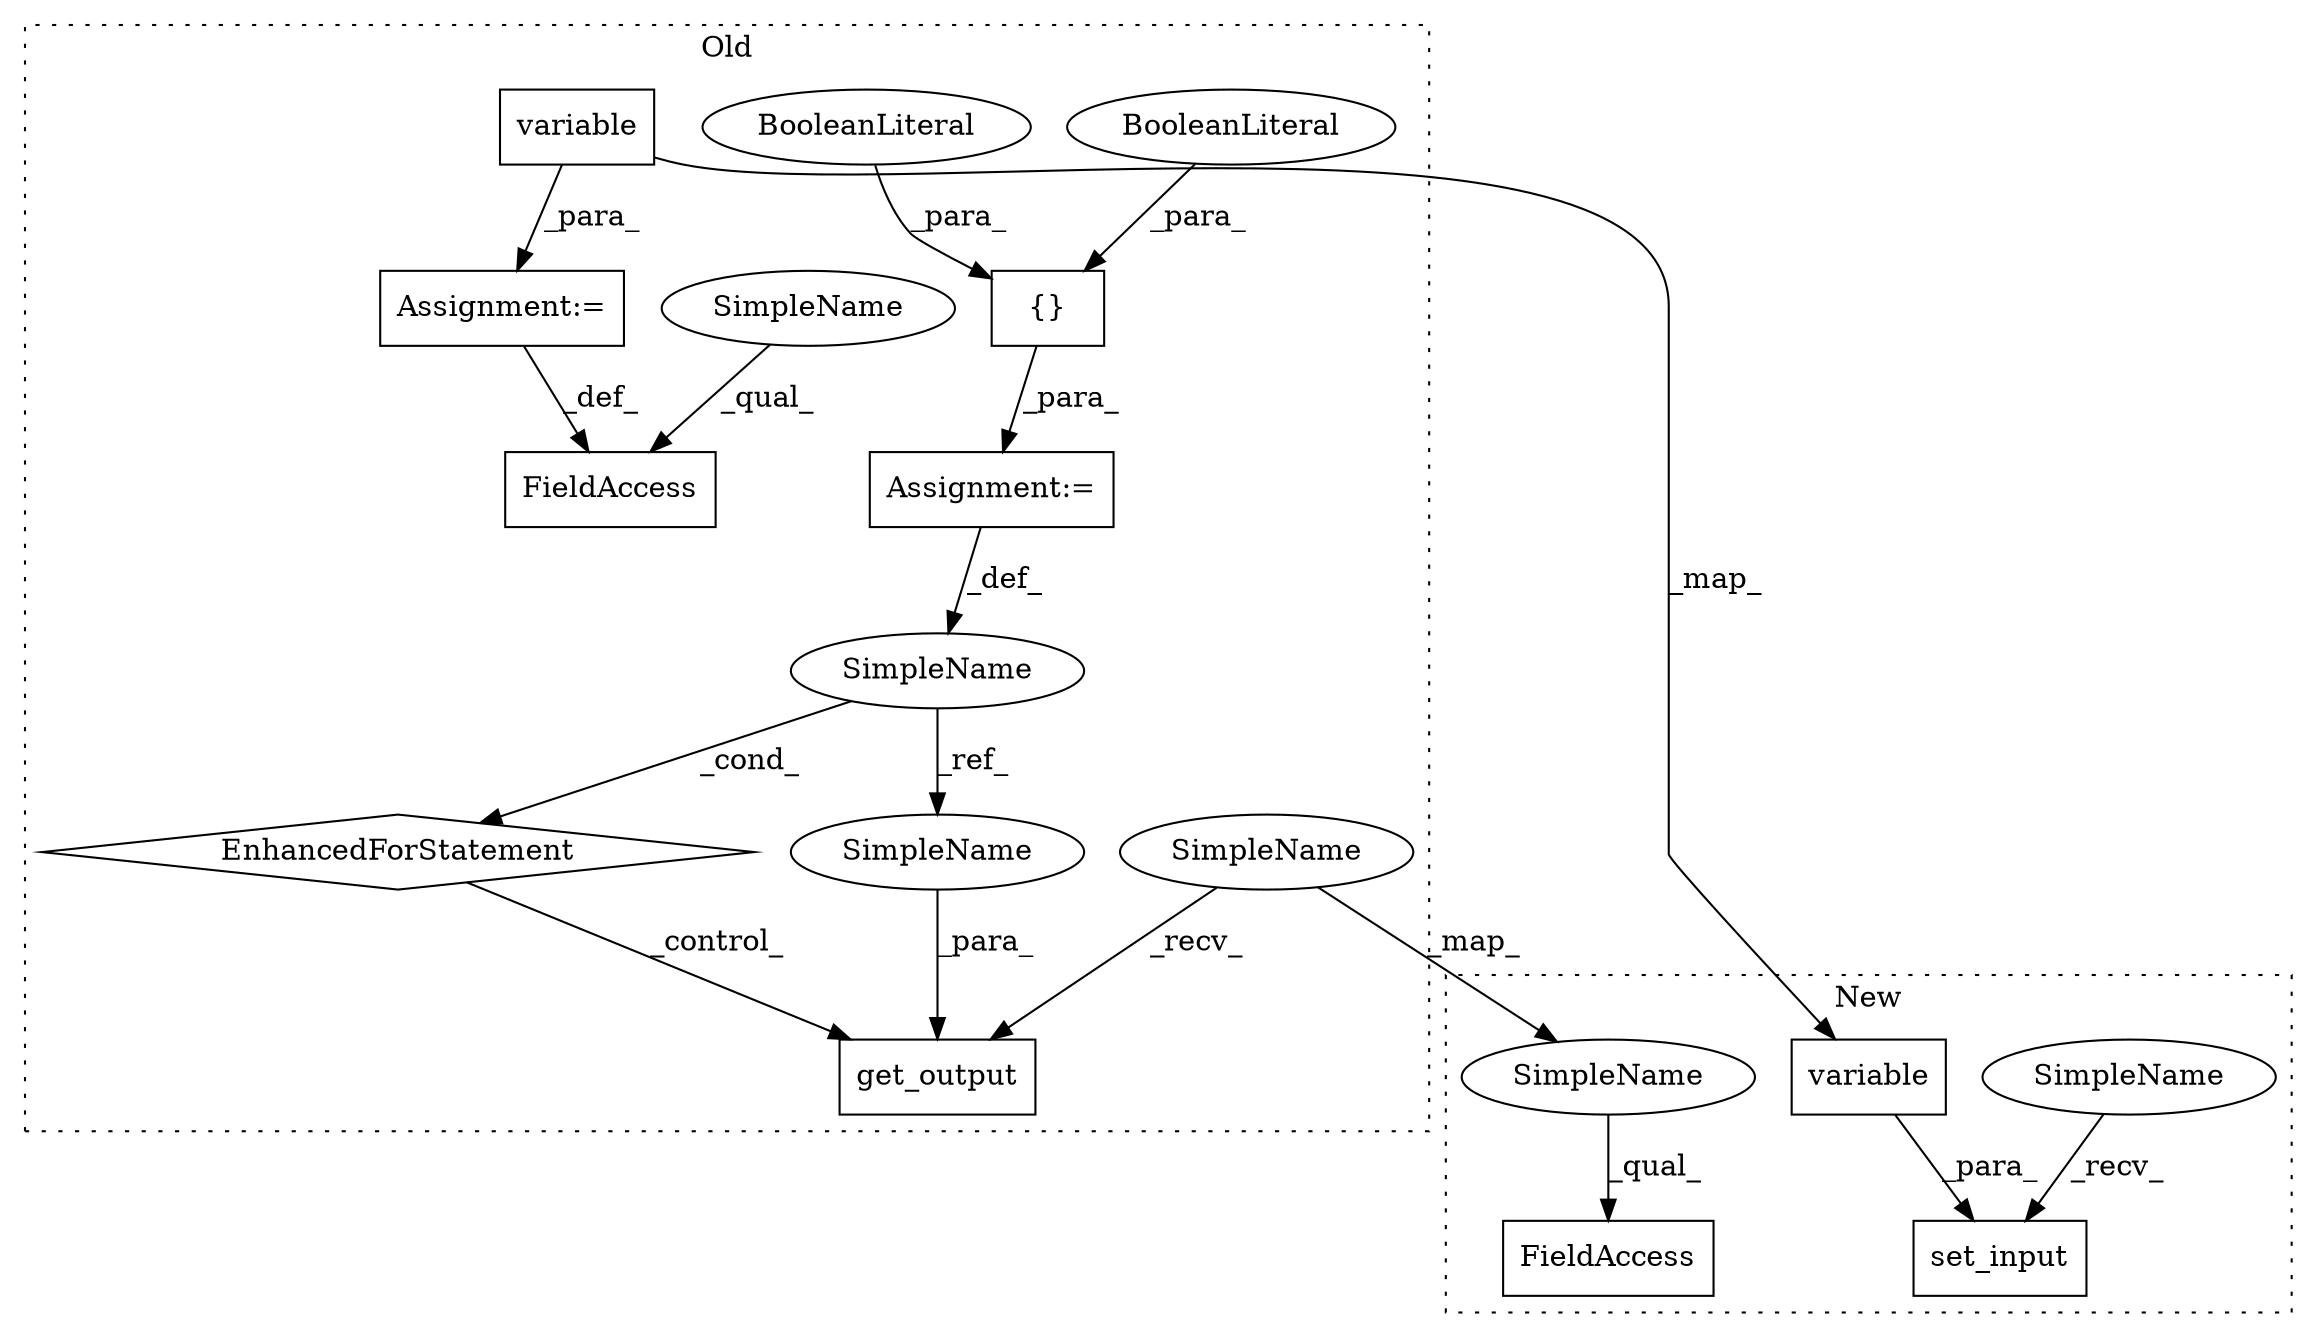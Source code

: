 digraph G {
subgraph cluster0 {
1 [label="{}" a="4" s="20599,20610" l="1,1" shape="box"];
3 [label="EnhancedForStatement" a="70" s="20512,20611" l="65,2" shape="diamond"];
4 [label="SimpleName" a="42" s="20582" l="5" shape="ellipse"];
5 [label="get_output" a="32" s="20656,20672" l="11,1" shape="box"];
6 [label="BooleanLiteral" a="9" s="20600" l="4" shape="ellipse"];
7 [label="BooleanLiteral" a="9" s="20605" l="5" shape="ellipse"];
8 [label="FieldAccess" a="22" s="20459" l="11" shape="box"];
9 [label="variable" a="32" s="20485,20499" l="9,1" shape="box"];
12 [label="Assignment:=" a="7" s="20512,20611" l="65,2" shape="box"];
13 [label="Assignment:=" a="7" s="20470" l="1" shape="box"];
14 [label="SimpleName" a="42" s="20459" l="5" shape="ellipse"];
15 [label="SimpleName" a="42" s="20650" l="5" shape="ellipse"];
16 [label="SimpleName" a="42" s="20667" l="5" shape="ellipse"];
label = "Old";
style="dotted";
}
subgraph cluster1 {
2 [label="set_input" a="32" s="11031,11082" l="10,1" shape="box"];
10 [label="variable" a="32" s="11055,11069" l="9,1" shape="box"];
11 [label="FieldAccess" a="22" s="11118" l="12" shape="box"];
17 [label="SimpleName" a="42" s="11118" l="5" shape="ellipse"];
18 [label="SimpleName" a="42" s="11025" l="5" shape="ellipse"];
label = "New";
style="dotted";
}
1 -> 12 [label="_para_"];
3 -> 5 [label="_control_"];
4 -> 3 [label="_cond_"];
4 -> 16 [label="_ref_"];
6 -> 1 [label="_para_"];
7 -> 1 [label="_para_"];
9 -> 10 [label="_map_"];
9 -> 13 [label="_para_"];
10 -> 2 [label="_para_"];
12 -> 4 [label="_def_"];
13 -> 8 [label="_def_"];
14 -> 8 [label="_qual_"];
15 -> 17 [label="_map_"];
15 -> 5 [label="_recv_"];
16 -> 5 [label="_para_"];
17 -> 11 [label="_qual_"];
18 -> 2 [label="_recv_"];
}